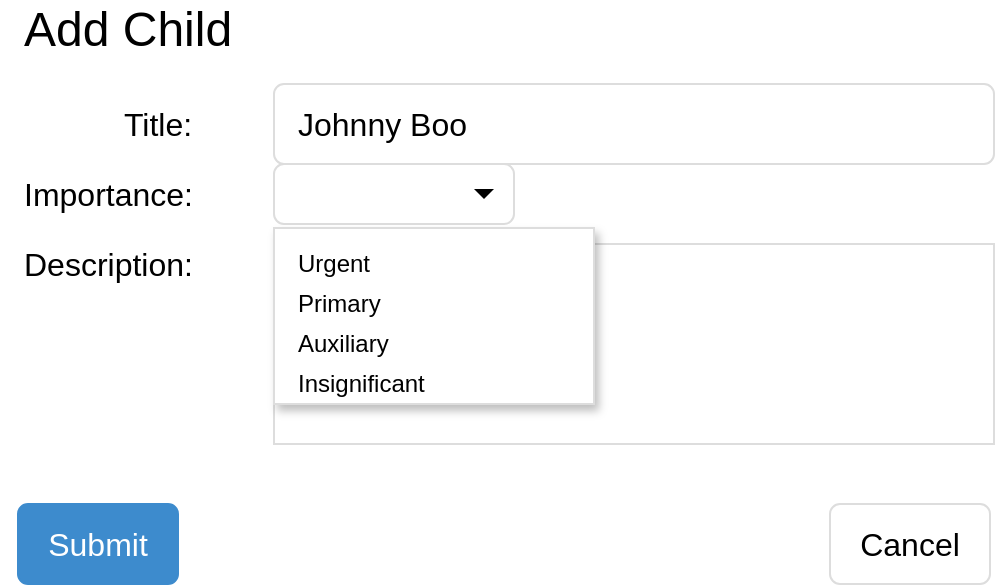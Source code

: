 <mxfile version="11.2.1" type="device" pages="1"><diagram id="QPC_EGJa28upXf72JXis" name="Page-1"><mxGraphModel dx="1422" dy="715" grid="1" gridSize="10" guides="1" tooltips="1" connect="1" arrows="1" fold="1" page="1" pageScale="1" pageWidth="827" pageHeight="1169" math="0" shadow="0"><root><mxCell id="0"/><mxCell id="1" parent="0"/><mxCell id="AW23ZjN-sLGsxCbWwx8a-17" value="" style="rounded=0;whiteSpace=wrap;html=1;fontSize=24;strokeColor=#DDDDDD;" vertex="1" parent="1"><mxGeometry x="300" y="280" width="360" height="100" as="geometry"/></mxCell><mxCell id="AW23ZjN-sLGsxCbWwx8a-1" value="Add Child" style="html=1;shadow=0;dashed=0;shape=mxgraph.bootstrap.rect;strokeColor=none;fillColor=none;fontSize=24;align=left;spacingLeft=10;" vertex="1" parent="1"><mxGeometry x="163" y="160" width="250" height="26" as="geometry"/></mxCell><mxCell id="AW23ZjN-sLGsxCbWwx8a-2" value="" style="shape=image;html=1;verticalAlign=top;verticalLabelPosition=bottom;labelBackgroundColor=#ffffff;imageAspect=0;aspect=fixed;image=https://cdn2.iconfinder.com/data/icons/ios-tab-bar/25/Cross_Cricle-128.png" vertex="1" parent="1"><mxGeometry x="630" y="160" width="28" height="28" as="geometry"/></mxCell><mxCell id="AW23ZjN-sLGsxCbWwx8a-3" value="" style="html=1;shadow=0;dashed=0;shape=mxgraph.bootstrap.rrect;rSize=5;strokeColor=#dddddd;spacingRight=10;fontSize=16;fillColor=#FFFFFF;align=left;spacingLeft=10;whiteSpace=wrap;" vertex="1" parent="1"><mxGeometry x="300" y="240" width="120" height="30" as="geometry"/></mxCell><mxCell id="AW23ZjN-sLGsxCbWwx8a-4" value="" style="shape=triangle;direction=south;fillColor=#000000;strokeColor=none;perimeter=none;" vertex="1" parent="AW23ZjN-sLGsxCbWwx8a-3"><mxGeometry x="1" y="0.5" width="10" height="5" relative="1" as="geometry"><mxPoint x="-20" y="-2.5" as="offset"/></mxGeometry></mxCell><mxCell id="AW23ZjN-sLGsxCbWwx8a-5" value="" style="html=1;shadow=0;dashed=0;shape=mxgraph.bootstrap.rect;fillColor=#ffffff;strokeColor=#dddddd;shadow=1;" vertex="1" parent="1"><mxGeometry x="300" y="272" width="160" height="88" as="geometry"/></mxCell><mxCell id="AW23ZjN-sLGsxCbWwx8a-6" value="Urgent" style="html=1;shadow=0;dashed=0;shape=mxgraph.bootstrap.rect;strokeColor=none;spacingLeft=10;align=left;fillColor=none;whiteSpace=wrap;resizeWidth=1;" vertex="1" parent="AW23ZjN-sLGsxCbWwx8a-5"><mxGeometry width="160" height="20" relative="1" as="geometry"><mxPoint y="8" as="offset"/></mxGeometry></mxCell><mxCell id="AW23ZjN-sLGsxCbWwx8a-7" value="Primary" style="html=1;shadow=0;dashed=0;shape=mxgraph.bootstrap.rect;strokeColor=none;spacingLeft=10;align=left;fillColor=none;whiteSpace=wrap;resizeWidth=1;" vertex="1" parent="AW23ZjN-sLGsxCbWwx8a-5"><mxGeometry width="160" height="20" relative="1" as="geometry"><mxPoint y="28" as="offset"/></mxGeometry></mxCell><mxCell id="AW23ZjN-sLGsxCbWwx8a-11" value="Auxiliary" style="html=1;shadow=0;dashed=0;shape=mxgraph.bootstrap.rect;strokeColor=none;spacingLeft=10;align=left;fillColor=none;whiteSpace=wrap;resizeWidth=1;" vertex="1" parent="AW23ZjN-sLGsxCbWwx8a-5"><mxGeometry width="160" height="20" relative="1" as="geometry"><mxPoint y="48" as="offset"/></mxGeometry></mxCell><mxCell id="AW23ZjN-sLGsxCbWwx8a-12" value="Insignificant" style="html=1;shadow=0;dashed=0;shape=mxgraph.bootstrap.rect;strokeColor=none;spacingLeft=10;align=left;fillColor=none;whiteSpace=wrap;resizeWidth=1;" vertex="1" parent="AW23ZjN-sLGsxCbWwx8a-5"><mxGeometry width="160" height="20" relative="1" as="geometry"><mxPoint y="68" as="offset"/></mxGeometry></mxCell><mxCell id="AW23ZjN-sLGsxCbWwx8a-13" value="Johnny Boo" style="html=1;shadow=0;dashed=0;shape=mxgraph.bootstrap.rrect;rSize=5;fillColor=#ffffff;strokeColor=#dddddd;fontSize=16;align=left;spacingLeft=10;whiteSpace=wrap;" vertex="1" parent="1"><mxGeometry x="300" y="200" width="360" height="40" as="geometry"/></mxCell><mxCell id="AW23ZjN-sLGsxCbWwx8a-14" value="Title:" style="html=1;shadow=0;dashed=0;shape=mxgraph.bootstrap.rect;strokeColor=none;fillColor=none;fontSize=16;align=left;spacingLeft=10;" vertex="1" parent="1"><mxGeometry x="213" y="207" width="47" height="26" as="geometry"/></mxCell><mxCell id="AW23ZjN-sLGsxCbWwx8a-15" value="Importance:" style="html=1;shadow=0;dashed=0;shape=mxgraph.bootstrap.rect;strokeColor=none;fillColor=none;fontSize=16;align=left;spacingLeft=10;" vertex="1" parent="1"><mxGeometry x="163" y="242" width="97" height="26" as="geometry"/></mxCell><mxCell id="AW23ZjN-sLGsxCbWwx8a-16" value="Description:" style="html=1;shadow=0;dashed=0;shape=mxgraph.bootstrap.rect;strokeColor=none;fillColor=none;fontSize=16;align=left;spacingLeft=10;" vertex="1" parent="1"><mxGeometry x="163" y="277" width="97" height="26" as="geometry"/></mxCell><mxCell id="AW23ZjN-sLGsxCbWwx8a-18" value="Submit" style="html=1;shadow=0;dashed=0;shape=mxgraph.bootstrap.rrect;rSize=5;fillColor=#3D8BCD;align=center;strokeColor=#3D8BCD;fontColor=#ffffff;fontSize=16;whiteSpace=wrap;" vertex="1" parent="1"><mxGeometry x="172" y="410" width="80" height="40" as="geometry"/></mxCell><mxCell id="AW23ZjN-sLGsxCbWwx8a-19" value="Cancel" style="html=1;shadow=0;dashed=0;shape=mxgraph.bootstrap.rrect;rSize=5;strokeColor=#dddddd;fillColor=#ffffff;align=center;fontSize=16;whiteSpace=wrap;" vertex="1" parent="1"><mxGeometry x="578" y="410" width="80" height="40" as="geometry"/></mxCell></root></mxGraphModel></diagram></mxfile>
